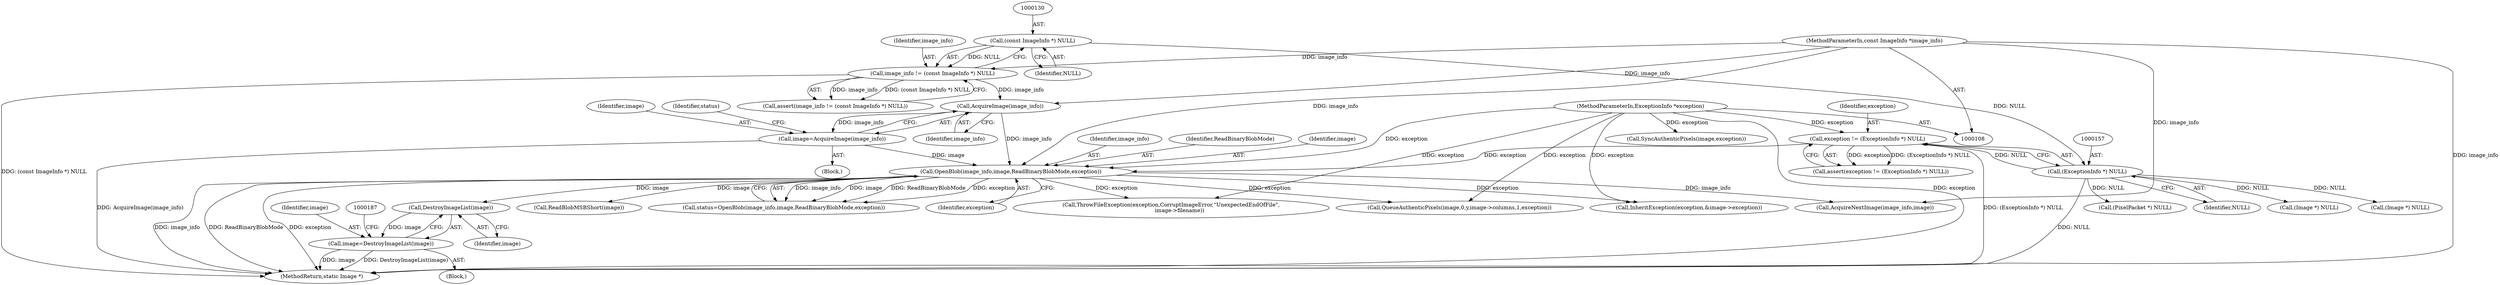 digraph "0_ImageMagick_f6e9d0d9955e85bdd7540b251cd50d598dacc5e6_47@pointer" {
"1000183" [label="(Call,DestroyImageList(image))"];
"1000171" [label="(Call,OpenBlob(image_info,image,ReadBinaryBlobMode,exception))"];
"1000167" [label="(Call,AcquireImage(image_info))"];
"1000127" [label="(Call,image_info != (const ImageInfo *) NULL)"];
"1000109" [label="(MethodParameterIn,const ImageInfo *image_info)"];
"1000129" [label="(Call,(const ImageInfo *) NULL)"];
"1000165" [label="(Call,image=AcquireImage(image_info))"];
"1000154" [label="(Call,exception != (ExceptionInfo *) NULL)"];
"1000110" [label="(MethodParameterIn,ExceptionInfo *exception)"];
"1000156" [label="(Call,(ExceptionInfo *) NULL)"];
"1000181" [label="(Call,image=DestroyImageList(image))"];
"1000111" [label="(Block,)"];
"1000170" [label="(Identifier,status)"];
"1000448" [label="(Call,SyncAuthenticPixels(image,exception))"];
"1000165" [label="(Call,image=AcquireImage(image_info))"];
"1000191" [label="(Call,ReadBlobMSBShort(image))"];
"1000494" [label="(Call,ThrowFileException(exception,CorruptImageError,\"UnexpectedEndOfFile\",\n          image->filename))"];
"1000183" [label="(Call,DestroyImageList(image))"];
"1000343" [label="(Call,QueueAuthenticPixels(image,0,y,image->columns,1,exception))"];
"1000153" [label="(Call,assert(exception != (ExceptionInfo *) NULL))"];
"1000155" [label="(Identifier,exception)"];
"1000180" [label="(Block,)"];
"1000182" [label="(Identifier,image)"];
"1000173" [label="(Identifier,image)"];
"1000156" [label="(Call,(ExceptionInfo *) NULL)"];
"1000127" [label="(Call,image_info != (const ImageInfo *) NULL)"];
"1000158" [label="(Identifier,NULL)"];
"1000355" [label="(Call,(PixelPacket *) NULL)"];
"1000154" [label="(Call,exception != (ExceptionInfo *) NULL)"];
"1000181" [label="(Call,image=DestroyImageList(image))"];
"1000129" [label="(Call,(const ImageInfo *) NULL)"];
"1000615" [label="(MethodReturn,static Image *)"];
"1000167" [label="(Call,AcquireImage(image_info))"];
"1000295" [label="(Call,InheritException(exception,&image->exception))"];
"1000109" [label="(MethodParameterIn,const ImageInfo *image_info)"];
"1000110" [label="(MethodParameterIn,ExceptionInfo *exception)"];
"1000126" [label="(Call,assert(image_info != (const ImageInfo *) NULL))"];
"1000184" [label="(Identifier,image)"];
"1000169" [label="(Call,status=OpenBlob(image_info,image,ReadBinaryBlobMode,exception))"];
"1000131" [label="(Identifier,NULL)"];
"1000575" [label="(Call,(Image *) NULL)"];
"1000171" [label="(Call,OpenBlob(image_info,image,ReadBinaryBlobMode,exception))"];
"1000128" [label="(Identifier,image_info)"];
"1000186" [label="(Call,(Image *) NULL)"];
"1000168" [label="(Identifier,image_info)"];
"1000175" [label="(Identifier,exception)"];
"1000166" [label="(Identifier,image)"];
"1000172" [label="(Identifier,image_info)"];
"1000174" [label="(Identifier,ReadBinaryBlobMode)"];
"1000568" [label="(Call,AcquireNextImage(image_info,image))"];
"1000183" -> "1000181"  [label="AST: "];
"1000183" -> "1000184"  [label="CFG: "];
"1000184" -> "1000183"  [label="AST: "];
"1000181" -> "1000183"  [label="CFG: "];
"1000183" -> "1000181"  [label="DDG: image"];
"1000171" -> "1000183"  [label="DDG: image"];
"1000171" -> "1000169"  [label="AST: "];
"1000171" -> "1000175"  [label="CFG: "];
"1000172" -> "1000171"  [label="AST: "];
"1000173" -> "1000171"  [label="AST: "];
"1000174" -> "1000171"  [label="AST: "];
"1000175" -> "1000171"  [label="AST: "];
"1000169" -> "1000171"  [label="CFG: "];
"1000171" -> "1000615"  [label="DDG: image_info"];
"1000171" -> "1000615"  [label="DDG: ReadBinaryBlobMode"];
"1000171" -> "1000615"  [label="DDG: exception"];
"1000171" -> "1000169"  [label="DDG: image_info"];
"1000171" -> "1000169"  [label="DDG: image"];
"1000171" -> "1000169"  [label="DDG: ReadBinaryBlobMode"];
"1000171" -> "1000169"  [label="DDG: exception"];
"1000167" -> "1000171"  [label="DDG: image_info"];
"1000109" -> "1000171"  [label="DDG: image_info"];
"1000165" -> "1000171"  [label="DDG: image"];
"1000154" -> "1000171"  [label="DDG: exception"];
"1000110" -> "1000171"  [label="DDG: exception"];
"1000171" -> "1000191"  [label="DDG: image"];
"1000171" -> "1000295"  [label="DDG: exception"];
"1000171" -> "1000343"  [label="DDG: exception"];
"1000171" -> "1000494"  [label="DDG: exception"];
"1000171" -> "1000568"  [label="DDG: image_info"];
"1000167" -> "1000165"  [label="AST: "];
"1000167" -> "1000168"  [label="CFG: "];
"1000168" -> "1000167"  [label="AST: "];
"1000165" -> "1000167"  [label="CFG: "];
"1000167" -> "1000165"  [label="DDG: image_info"];
"1000127" -> "1000167"  [label="DDG: image_info"];
"1000109" -> "1000167"  [label="DDG: image_info"];
"1000127" -> "1000126"  [label="AST: "];
"1000127" -> "1000129"  [label="CFG: "];
"1000128" -> "1000127"  [label="AST: "];
"1000129" -> "1000127"  [label="AST: "];
"1000126" -> "1000127"  [label="CFG: "];
"1000127" -> "1000615"  [label="DDG: (const ImageInfo *) NULL"];
"1000127" -> "1000126"  [label="DDG: image_info"];
"1000127" -> "1000126"  [label="DDG: (const ImageInfo *) NULL"];
"1000109" -> "1000127"  [label="DDG: image_info"];
"1000129" -> "1000127"  [label="DDG: NULL"];
"1000109" -> "1000108"  [label="AST: "];
"1000109" -> "1000615"  [label="DDG: image_info"];
"1000109" -> "1000568"  [label="DDG: image_info"];
"1000129" -> "1000131"  [label="CFG: "];
"1000130" -> "1000129"  [label="AST: "];
"1000131" -> "1000129"  [label="AST: "];
"1000129" -> "1000156"  [label="DDG: NULL"];
"1000165" -> "1000111"  [label="AST: "];
"1000166" -> "1000165"  [label="AST: "];
"1000170" -> "1000165"  [label="CFG: "];
"1000165" -> "1000615"  [label="DDG: AcquireImage(image_info)"];
"1000154" -> "1000153"  [label="AST: "];
"1000154" -> "1000156"  [label="CFG: "];
"1000155" -> "1000154"  [label="AST: "];
"1000156" -> "1000154"  [label="AST: "];
"1000153" -> "1000154"  [label="CFG: "];
"1000154" -> "1000615"  [label="DDG: (ExceptionInfo *) NULL"];
"1000154" -> "1000153"  [label="DDG: exception"];
"1000154" -> "1000153"  [label="DDG: (ExceptionInfo *) NULL"];
"1000110" -> "1000154"  [label="DDG: exception"];
"1000156" -> "1000154"  [label="DDG: NULL"];
"1000110" -> "1000108"  [label="AST: "];
"1000110" -> "1000615"  [label="DDG: exception"];
"1000110" -> "1000295"  [label="DDG: exception"];
"1000110" -> "1000343"  [label="DDG: exception"];
"1000110" -> "1000448"  [label="DDG: exception"];
"1000110" -> "1000494"  [label="DDG: exception"];
"1000156" -> "1000158"  [label="CFG: "];
"1000157" -> "1000156"  [label="AST: "];
"1000158" -> "1000156"  [label="AST: "];
"1000156" -> "1000615"  [label="DDG: NULL"];
"1000156" -> "1000186"  [label="DDG: NULL"];
"1000156" -> "1000355"  [label="DDG: NULL"];
"1000156" -> "1000575"  [label="DDG: NULL"];
"1000181" -> "1000180"  [label="AST: "];
"1000182" -> "1000181"  [label="AST: "];
"1000187" -> "1000181"  [label="CFG: "];
"1000181" -> "1000615"  [label="DDG: image"];
"1000181" -> "1000615"  [label="DDG: DestroyImageList(image)"];
}
